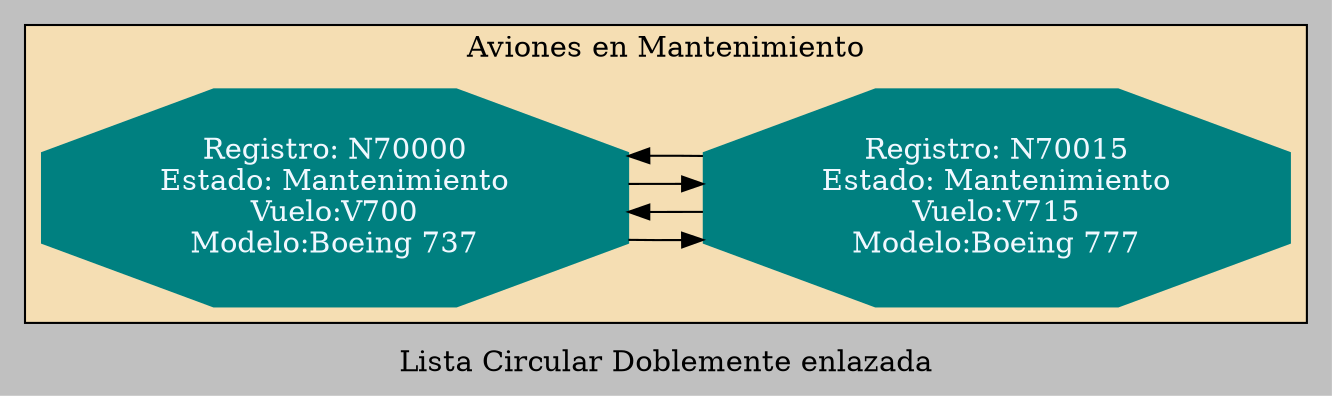 digraph G { 
rankdir = LR;
label="Lista Circular Doblemente enlazada";bgcolor=grey 
subgraph cluster_top_floor{
bgcolor=wheat; 
label="Aviones en Mantenimiento";
nodo0[ shape=octagon, fontcolor=aliceblue , style=filled,color=teal, label="Registro: N70000
Estado: Mantenimiento
Vuelo:V700
Modelo:Boeing 737"]
nodo1[ shape=octagon, fontcolor=aliceblue , style=filled,color=teal, label="Registro: N70015
Estado: Mantenimiento
Vuelo:V715
Modelo:Boeing 777"]
nodo0 -> nodo1;
nodo1
nodo1 -> nodo0;
nodo0 -> nodo1;
nodo1 -> nodo0;

}
}